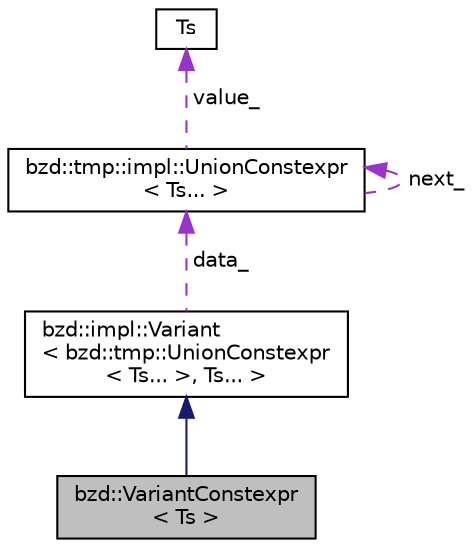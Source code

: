 digraph "bzd::VariantConstexpr&lt; Ts &gt;"
{
  edge [fontname="Helvetica",fontsize="10",labelfontname="Helvetica",labelfontsize="10"];
  node [fontname="Helvetica",fontsize="10",shape=record];
  Node2 [label="bzd::VariantConstexpr\l\< Ts \>",height=0.2,width=0.4,color="black", fillcolor="grey75", style="filled", fontcolor="black"];
  Node3 -> Node2 [dir="back",color="midnightblue",fontsize="10",style="solid",fontname="Helvetica"];
  Node3 [label="bzd::impl::Variant\l\< bzd::tmp::UnionConstexpr\l\< Ts... \>, Ts... \>",height=0.2,width=0.4,color="black", fillcolor="white", style="filled",URL="$classbzd_1_1impl_1_1Variant.html"];
  Node4 -> Node3 [dir="back",color="darkorchid3",fontsize="10",style="dashed",label=" data_" ,fontname="Helvetica"];
  Node4 [label="bzd::tmp::impl::UnionConstexpr\l\< Ts... \>",height=0.2,width=0.4,color="black", fillcolor="white", style="filled",URL="$unionbzd_1_1tmp_1_1impl_1_1UnionConstexpr.html"];
  Node4 -> Node4 [dir="back",color="darkorchid3",fontsize="10",style="dashed",label=" next_" ,fontname="Helvetica"];
  Node5 -> Node4 [dir="back",color="darkorchid3",fontsize="10",style="dashed",label=" value_" ,fontname="Helvetica"];
  Node5 [label="Ts",height=0.2,width=0.4,color="black", fillcolor="white", style="filled",URL="$classTs.html"];
}

